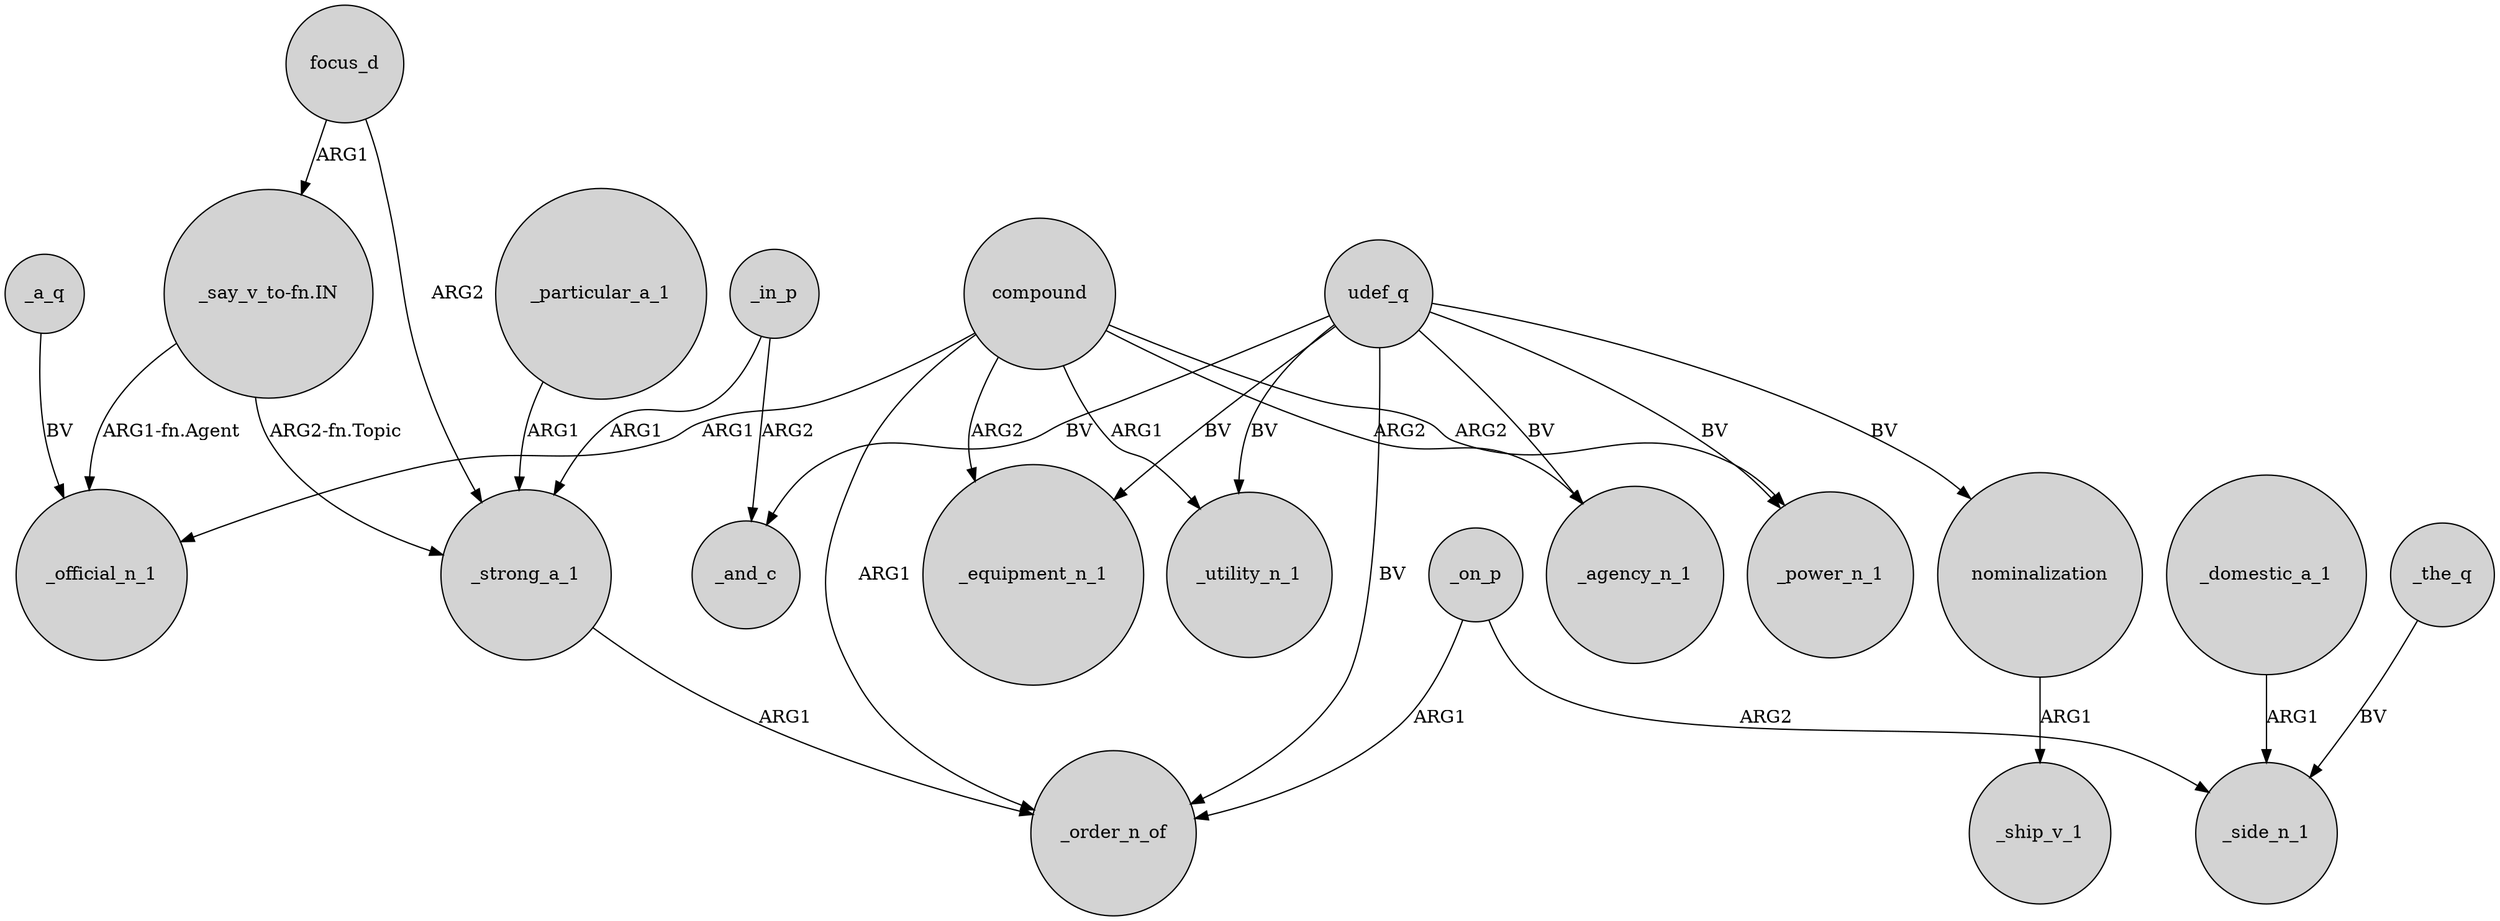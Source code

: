 digraph {
	node [shape=circle style=filled]
	udef_q -> _equipment_n_1 [label=BV]
	_on_p -> _order_n_of [label=ARG1]
	udef_q -> _order_n_of [label=BV]
	compound -> _equipment_n_1 [label=ARG2]
	_strong_a_1 -> _order_n_of [label=ARG1]
	_the_q -> _side_n_1 [label=BV]
	"_say_v_to-fn.IN" -> _official_n_1 [label="ARG1-fn.Agent"]
	_in_p -> _strong_a_1 [label=ARG1]
	focus_d -> _strong_a_1 [label=ARG2]
	udef_q -> _utility_n_1 [label=BV]
	_domestic_a_1 -> _side_n_1 [label=ARG1]
	_a_q -> _official_n_1 [label=BV]
	compound -> _order_n_of [label=ARG1]
	_on_p -> _side_n_1 [label=ARG2]
	compound -> _power_n_1 [label=ARG2]
	nominalization -> _ship_v_1 [label=ARG1]
	udef_q -> nominalization [label=BV]
	udef_q -> _agency_n_1 [label=BV]
	compound -> _official_n_1 [label=ARG1]
	_particular_a_1 -> _strong_a_1 [label=ARG1]
	compound -> _utility_n_1 [label=ARG1]
	udef_q -> _and_c [label=BV]
	udef_q -> _power_n_1 [label=BV]
	_in_p -> _and_c [label=ARG2]
	"_say_v_to-fn.IN" -> _strong_a_1 [label="ARG2-fn.Topic"]
	compound -> _agency_n_1 [label=ARG2]
	focus_d -> "_say_v_to-fn.IN" [label=ARG1]
}

